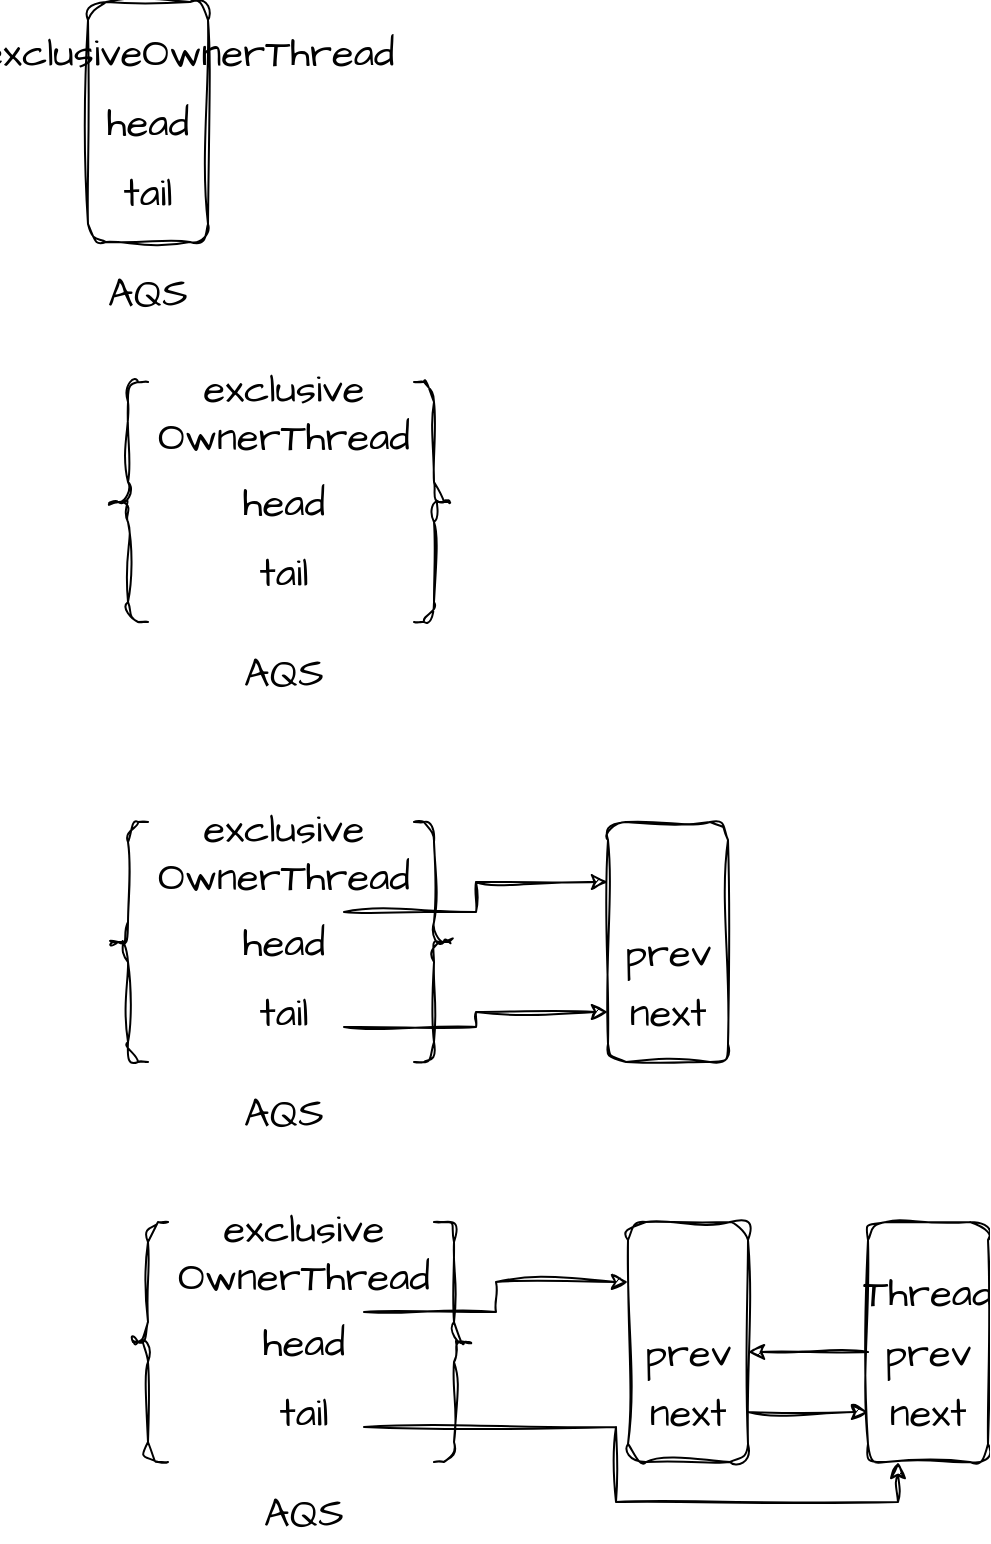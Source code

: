 <mxfile version="21.0.6" type="github">
  <diagram name="第 1 页" id="Jh1NBhiFunuxzFQaFLzN">
    <mxGraphModel dx="1605" dy="860" grid="1" gridSize="10" guides="1" tooltips="1" connect="1" arrows="1" fold="1" page="1" pageScale="1" pageWidth="850" pageHeight="1100" math="0" shadow="0">
      <root>
        <mxCell id="0" />
        <mxCell id="1" parent="0" />
        <mxCell id="8-tahkjjap_dgUBPMCS7-1" value="" style="group" vertex="1" connectable="0" parent="1">
          <mxGeometry x="80" y="90" width="80" height="160" as="geometry" />
        </mxCell>
        <mxCell id="Cfvpk1Pc3l6B2vAfMyVZ-1" value="" style="rounded=1;whiteSpace=wrap;html=1;sketch=1;hachureGap=4;jiggle=2;curveFitting=1;fontFamily=Architects Daughter;fontSource=https%3A%2F%2Ffonts.googleapis.com%2Fcss%3Ffamily%3DArchitects%2BDaughter;fontSize=20;direction=south;" parent="8-tahkjjap_dgUBPMCS7-1" vertex="1">
          <mxGeometry width="60" height="120" as="geometry" />
        </mxCell>
        <mxCell id="Cfvpk1Pc3l6B2vAfMyVZ-2" value="AQS" style="text;html=1;strokeColor=none;fillColor=none;align=center;verticalAlign=middle;whiteSpace=wrap;rounded=0;fontSize=20;fontFamily=Architects Daughter;" parent="8-tahkjjap_dgUBPMCS7-1" vertex="1">
          <mxGeometry y="130" width="60" height="30" as="geometry" />
        </mxCell>
        <mxCell id="Cfvpk1Pc3l6B2vAfMyVZ-3" value="exclusiveOwnerThread" style="text;html=1;strokeColor=none;fillColor=none;align=center;verticalAlign=middle;whiteSpace=wrap;rounded=0;fontSize=20;fontFamily=Architects Daughter;" parent="8-tahkjjap_dgUBPMCS7-1" vertex="1">
          <mxGeometry x="20" y="10" width="60" height="30" as="geometry" />
        </mxCell>
        <mxCell id="Cfvpk1Pc3l6B2vAfMyVZ-4" value="head" style="text;html=1;strokeColor=none;fillColor=none;align=center;verticalAlign=middle;whiteSpace=wrap;rounded=0;fontSize=20;fontFamily=Architects Daughter;" parent="8-tahkjjap_dgUBPMCS7-1" vertex="1">
          <mxGeometry y="45" width="60" height="30" as="geometry" />
        </mxCell>
        <mxCell id="Cfvpk1Pc3l6B2vAfMyVZ-5" value="tail" style="text;html=1;strokeColor=none;fillColor=none;align=center;verticalAlign=middle;whiteSpace=wrap;rounded=0;fontSize=20;fontFamily=Architects Daughter;" parent="8-tahkjjap_dgUBPMCS7-1" vertex="1">
          <mxGeometry y="80" width="60" height="30" as="geometry" />
        </mxCell>
        <mxCell id="8-tahkjjap_dgUBPMCS7-21" value="" style="group" vertex="1" connectable="0" parent="1">
          <mxGeometry x="90" y="280" width="173" height="160" as="geometry" />
        </mxCell>
        <mxCell id="8-tahkjjap_dgUBPMCS7-9" value="" style="shape=curlyBracket;whiteSpace=wrap;html=1;rounded=1;labelPosition=left;verticalLabelPosition=middle;align=right;verticalAlign=middle;sketch=1;hachureGap=4;jiggle=2;curveFitting=1;fontFamily=Architects Daughter;fontSource=https%3A%2F%2Ffonts.googleapis.com%2Fcss%3Ffamily%3DArchitects%2BDaughter;fontSize=20;" vertex="1" parent="8-tahkjjap_dgUBPMCS7-21">
          <mxGeometry width="20" height="120" as="geometry" />
        </mxCell>
        <mxCell id="8-tahkjjap_dgUBPMCS7-13" value="" style="shape=curlyBracket;whiteSpace=wrap;html=1;rounded=1;flipH=1;labelPosition=right;verticalLabelPosition=middle;align=left;verticalAlign=middle;sketch=1;hachureGap=4;jiggle=2;curveFitting=1;fontFamily=Architects Daughter;fontSource=https%3A%2F%2Ffonts.googleapis.com%2Fcss%3Ffamily%3DArchitects%2BDaughter;fontSize=20;" vertex="1" parent="8-tahkjjap_dgUBPMCS7-21">
          <mxGeometry x="153" width="20" height="120" as="geometry" />
        </mxCell>
        <mxCell id="8-tahkjjap_dgUBPMCS7-4" value="AQS" style="text;html=1;strokeColor=none;fillColor=none;align=center;verticalAlign=middle;whiteSpace=wrap;rounded=0;fontSize=20;fontFamily=Architects Daughter;container=0;" vertex="1" parent="8-tahkjjap_dgUBPMCS7-21">
          <mxGeometry x="58" y="130" width="60" height="30" as="geometry" />
        </mxCell>
        <mxCell id="8-tahkjjap_dgUBPMCS7-6" value="head" style="text;html=1;strokeColor=none;fillColor=none;align=center;verticalAlign=middle;whiteSpace=wrap;rounded=0;fontSize=20;fontFamily=Architects Daughter;container=0;" vertex="1" parent="8-tahkjjap_dgUBPMCS7-21">
          <mxGeometry x="58" y="45" width="60" height="30" as="geometry" />
        </mxCell>
        <mxCell id="8-tahkjjap_dgUBPMCS7-7" value="tail" style="text;html=1;strokeColor=none;fillColor=none;align=center;verticalAlign=middle;whiteSpace=wrap;rounded=0;fontSize=20;fontFamily=Architects Daughter;container=0;" vertex="1" parent="8-tahkjjap_dgUBPMCS7-21">
          <mxGeometry x="58" y="80" width="60" height="30" as="geometry" />
        </mxCell>
        <mxCell id="8-tahkjjap_dgUBPMCS7-19" value="exclusive&lt;br&gt;OwnerThread" style="text;html=1;strokeColor=none;fillColor=none;align=center;verticalAlign=middle;whiteSpace=wrap;rounded=0;fontSize=20;fontFamily=Architects Daughter;container=0;" vertex="1" parent="8-tahkjjap_dgUBPMCS7-21">
          <mxGeometry x="58" width="60" height="30" as="geometry" />
        </mxCell>
        <mxCell id="8-tahkjjap_dgUBPMCS7-23" value="" style="group" vertex="1" connectable="0" parent="1">
          <mxGeometry x="90" y="500" width="173" height="160" as="geometry" />
        </mxCell>
        <mxCell id="8-tahkjjap_dgUBPMCS7-24" value="" style="shape=curlyBracket;whiteSpace=wrap;html=1;rounded=1;labelPosition=left;verticalLabelPosition=middle;align=right;verticalAlign=middle;sketch=1;hachureGap=4;jiggle=2;curveFitting=1;fontFamily=Architects Daughter;fontSource=https%3A%2F%2Ffonts.googleapis.com%2Fcss%3Ffamily%3DArchitects%2BDaughter;fontSize=20;" vertex="1" parent="8-tahkjjap_dgUBPMCS7-23">
          <mxGeometry width="20" height="120" as="geometry" />
        </mxCell>
        <mxCell id="8-tahkjjap_dgUBPMCS7-25" value="" style="shape=curlyBracket;whiteSpace=wrap;html=1;rounded=1;flipH=1;labelPosition=right;verticalLabelPosition=middle;align=left;verticalAlign=middle;sketch=1;hachureGap=4;jiggle=2;curveFitting=1;fontFamily=Architects Daughter;fontSource=https%3A%2F%2Ffonts.googleapis.com%2Fcss%3Ffamily%3DArchitects%2BDaughter;fontSize=20;" vertex="1" parent="8-tahkjjap_dgUBPMCS7-23">
          <mxGeometry x="153" width="20" height="120" as="geometry" />
        </mxCell>
        <mxCell id="8-tahkjjap_dgUBPMCS7-26" value="AQS" style="text;html=1;strokeColor=none;fillColor=none;align=center;verticalAlign=middle;whiteSpace=wrap;rounded=0;fontSize=20;fontFamily=Architects Daughter;container=0;" vertex="1" parent="8-tahkjjap_dgUBPMCS7-23">
          <mxGeometry x="58" y="130" width="60" height="30" as="geometry" />
        </mxCell>
        <mxCell id="8-tahkjjap_dgUBPMCS7-27" value="head" style="text;html=1;strokeColor=none;fillColor=none;align=center;verticalAlign=middle;whiteSpace=wrap;rounded=0;fontSize=20;fontFamily=Architects Daughter;container=0;" vertex="1" parent="8-tahkjjap_dgUBPMCS7-23">
          <mxGeometry x="58" y="45" width="60" height="30" as="geometry" />
        </mxCell>
        <mxCell id="8-tahkjjap_dgUBPMCS7-28" value="tail" style="text;html=1;strokeColor=none;fillColor=none;align=center;verticalAlign=middle;whiteSpace=wrap;rounded=0;fontSize=20;fontFamily=Architects Daughter;container=0;" vertex="1" parent="8-tahkjjap_dgUBPMCS7-23">
          <mxGeometry x="58" y="80" width="60" height="30" as="geometry" />
        </mxCell>
        <mxCell id="8-tahkjjap_dgUBPMCS7-29" value="exclusive&lt;br&gt;OwnerThread" style="text;html=1;strokeColor=none;fillColor=none;align=center;verticalAlign=middle;whiteSpace=wrap;rounded=0;fontSize=20;fontFamily=Architects Daughter;container=0;" vertex="1" parent="8-tahkjjap_dgUBPMCS7-23">
          <mxGeometry x="58" width="60" height="30" as="geometry" />
        </mxCell>
        <mxCell id="8-tahkjjap_dgUBPMCS7-60" value="" style="group" vertex="1" connectable="0" parent="1">
          <mxGeometry x="470" y="700" width="60" height="120" as="geometry" />
        </mxCell>
        <mxCell id="8-tahkjjap_dgUBPMCS7-61" value="" style="rounded=1;whiteSpace=wrap;html=1;sketch=1;hachureGap=4;jiggle=2;curveFitting=1;fontFamily=Architects Daughter;fontSource=https%3A%2F%2Ffonts.googleapis.com%2Fcss%3Ffamily%3DArchitects%2BDaughter;fontSize=20;direction=south;container=0;" vertex="1" parent="8-tahkjjap_dgUBPMCS7-60">
          <mxGeometry width="60" height="120" as="geometry" />
        </mxCell>
        <mxCell id="8-tahkjjap_dgUBPMCS7-62" value="prev" style="text;html=1;strokeColor=none;fillColor=none;align=center;verticalAlign=middle;whiteSpace=wrap;rounded=0;fontSize=20;fontFamily=Architects Daughter;container=0;" vertex="1" parent="8-tahkjjap_dgUBPMCS7-60">
          <mxGeometry y="50" width="60" height="30" as="geometry" />
        </mxCell>
        <mxCell id="8-tahkjjap_dgUBPMCS7-63" value="next" style="text;html=1;strokeColor=none;fillColor=none;align=center;verticalAlign=middle;whiteSpace=wrap;rounded=0;fontSize=20;fontFamily=Architects Daughter;container=0;" vertex="1" parent="8-tahkjjap_dgUBPMCS7-60">
          <mxGeometry y="80" width="60" height="30" as="geometry" />
        </mxCell>
        <mxCell id="8-tahkjjap_dgUBPMCS7-73" value="Thread" style="text;html=1;strokeColor=none;fillColor=none;align=center;verticalAlign=middle;whiteSpace=wrap;rounded=0;fontSize=20;fontFamily=Architects Daughter;" vertex="1" parent="8-tahkjjap_dgUBPMCS7-60">
          <mxGeometry y="20" width="60" height="30" as="geometry" />
        </mxCell>
        <mxCell id="8-tahkjjap_dgUBPMCS7-64" value="" style="group" vertex="1" connectable="0" parent="1">
          <mxGeometry x="340" y="500" width="60" height="120" as="geometry" />
        </mxCell>
        <mxCell id="8-tahkjjap_dgUBPMCS7-65" value="" style="rounded=1;whiteSpace=wrap;html=1;sketch=1;hachureGap=4;jiggle=2;curveFitting=1;fontFamily=Architects Daughter;fontSource=https%3A%2F%2Ffonts.googleapis.com%2Fcss%3Ffamily%3DArchitects%2BDaughter;fontSize=20;direction=south;container=0;" vertex="1" parent="8-tahkjjap_dgUBPMCS7-64">
          <mxGeometry width="60" height="120" as="geometry" />
        </mxCell>
        <mxCell id="8-tahkjjap_dgUBPMCS7-66" value="prev" style="text;html=1;strokeColor=none;fillColor=none;align=center;verticalAlign=middle;whiteSpace=wrap;rounded=0;fontSize=20;fontFamily=Architects Daughter;container=0;" vertex="1" parent="8-tahkjjap_dgUBPMCS7-64">
          <mxGeometry y="50" width="60" height="30" as="geometry" />
        </mxCell>
        <mxCell id="8-tahkjjap_dgUBPMCS7-67" value="next" style="text;html=1;strokeColor=none;fillColor=none;align=center;verticalAlign=middle;whiteSpace=wrap;rounded=0;fontSize=20;fontFamily=Architects Daughter;container=0;" vertex="1" parent="8-tahkjjap_dgUBPMCS7-64">
          <mxGeometry y="80" width="60" height="30" as="geometry" />
        </mxCell>
        <mxCell id="8-tahkjjap_dgUBPMCS7-69" style="edgeStyle=orthogonalEdgeStyle;rounded=0;sketch=1;hachureGap=4;jiggle=2;curveFitting=1;orthogonalLoop=1;jettySize=auto;html=1;exitX=1;exitY=0.75;exitDx=0;exitDy=0;fontFamily=Architects Daughter;fontSource=https%3A%2F%2Ffonts.googleapis.com%2Fcss%3Ffamily%3DArchitects%2BDaughter;fontSize=16;" edge="1" parent="1" source="8-tahkjjap_dgUBPMCS7-28" target="8-tahkjjap_dgUBPMCS7-67">
          <mxGeometry relative="1" as="geometry" />
        </mxCell>
        <mxCell id="8-tahkjjap_dgUBPMCS7-71" style="edgeStyle=orthogonalEdgeStyle;rounded=0;sketch=1;hachureGap=4;jiggle=2;curveFitting=1;orthogonalLoop=1;jettySize=auto;html=1;exitX=1;exitY=0;exitDx=0;exitDy=0;entryX=0.25;entryY=1;entryDx=0;entryDy=0;fontFamily=Architects Daughter;fontSource=https%3A%2F%2Ffonts.googleapis.com%2Fcss%3Ffamily%3DArchitects%2BDaughter;fontSize=16;" edge="1" parent="1" source="8-tahkjjap_dgUBPMCS7-27" target="8-tahkjjap_dgUBPMCS7-65">
          <mxGeometry relative="1" as="geometry">
            <Array as="points">
              <mxPoint x="274" y="545" />
              <mxPoint x="274" y="530" />
            </Array>
          </mxGeometry>
        </mxCell>
        <mxCell id="8-tahkjjap_dgUBPMCS7-74" value="" style="group" vertex="1" connectable="0" parent="1">
          <mxGeometry x="100" y="700" width="173" height="160" as="geometry" />
        </mxCell>
        <mxCell id="8-tahkjjap_dgUBPMCS7-75" value="" style="shape=curlyBracket;whiteSpace=wrap;html=1;rounded=1;labelPosition=left;verticalLabelPosition=middle;align=right;verticalAlign=middle;sketch=1;hachureGap=4;jiggle=2;curveFitting=1;fontFamily=Architects Daughter;fontSource=https%3A%2F%2Ffonts.googleapis.com%2Fcss%3Ffamily%3DArchitects%2BDaughter;fontSize=20;" vertex="1" parent="8-tahkjjap_dgUBPMCS7-74">
          <mxGeometry width="20" height="120" as="geometry" />
        </mxCell>
        <mxCell id="8-tahkjjap_dgUBPMCS7-76" value="" style="shape=curlyBracket;whiteSpace=wrap;html=1;rounded=1;flipH=1;labelPosition=right;verticalLabelPosition=middle;align=left;verticalAlign=middle;sketch=1;hachureGap=4;jiggle=2;curveFitting=1;fontFamily=Architects Daughter;fontSource=https%3A%2F%2Ffonts.googleapis.com%2Fcss%3Ffamily%3DArchitects%2BDaughter;fontSize=20;" vertex="1" parent="8-tahkjjap_dgUBPMCS7-74">
          <mxGeometry x="153" width="20" height="120" as="geometry" />
        </mxCell>
        <mxCell id="8-tahkjjap_dgUBPMCS7-77" value="AQS" style="text;html=1;strokeColor=none;fillColor=none;align=center;verticalAlign=middle;whiteSpace=wrap;rounded=0;fontSize=20;fontFamily=Architects Daughter;container=0;" vertex="1" parent="8-tahkjjap_dgUBPMCS7-74">
          <mxGeometry x="58" y="130" width="60" height="30" as="geometry" />
        </mxCell>
        <mxCell id="8-tahkjjap_dgUBPMCS7-78" value="head" style="text;html=1;strokeColor=none;fillColor=none;align=center;verticalAlign=middle;whiteSpace=wrap;rounded=0;fontSize=20;fontFamily=Architects Daughter;container=0;" vertex="1" parent="8-tahkjjap_dgUBPMCS7-74">
          <mxGeometry x="58" y="45" width="60" height="30" as="geometry" />
        </mxCell>
        <mxCell id="8-tahkjjap_dgUBPMCS7-79" value="tail" style="text;html=1;strokeColor=none;fillColor=none;align=center;verticalAlign=middle;whiteSpace=wrap;rounded=0;fontSize=20;fontFamily=Architects Daughter;container=0;" vertex="1" parent="8-tahkjjap_dgUBPMCS7-74">
          <mxGeometry x="58" y="80" width="60" height="30" as="geometry" />
        </mxCell>
        <mxCell id="8-tahkjjap_dgUBPMCS7-80" value="exclusive&lt;br&gt;OwnerThread" style="text;html=1;strokeColor=none;fillColor=none;align=center;verticalAlign=middle;whiteSpace=wrap;rounded=0;fontSize=20;fontFamily=Architects Daughter;container=0;" vertex="1" parent="8-tahkjjap_dgUBPMCS7-74">
          <mxGeometry x="58" width="60" height="30" as="geometry" />
        </mxCell>
        <mxCell id="8-tahkjjap_dgUBPMCS7-81" value="" style="group" vertex="1" connectable="0" parent="1">
          <mxGeometry x="350" y="700" width="60" height="120" as="geometry" />
        </mxCell>
        <mxCell id="8-tahkjjap_dgUBPMCS7-82" value="" style="rounded=1;whiteSpace=wrap;html=1;sketch=1;hachureGap=4;jiggle=2;curveFitting=1;fontFamily=Architects Daughter;fontSource=https%3A%2F%2Ffonts.googleapis.com%2Fcss%3Ffamily%3DArchitects%2BDaughter;fontSize=20;direction=south;container=0;" vertex="1" parent="8-tahkjjap_dgUBPMCS7-81">
          <mxGeometry width="60" height="120" as="geometry" />
        </mxCell>
        <mxCell id="8-tahkjjap_dgUBPMCS7-83" value="prev" style="text;html=1;strokeColor=none;fillColor=none;align=center;verticalAlign=middle;whiteSpace=wrap;rounded=0;fontSize=20;fontFamily=Architects Daughter;container=0;" vertex="1" parent="8-tahkjjap_dgUBPMCS7-81">
          <mxGeometry y="50" width="60" height="30" as="geometry" />
        </mxCell>
        <mxCell id="8-tahkjjap_dgUBPMCS7-84" value="next" style="text;html=1;strokeColor=none;fillColor=none;align=center;verticalAlign=middle;whiteSpace=wrap;rounded=0;fontSize=20;fontFamily=Architects Daughter;container=0;" vertex="1" parent="8-tahkjjap_dgUBPMCS7-81">
          <mxGeometry y="80" width="60" height="30" as="geometry" />
        </mxCell>
        <mxCell id="8-tahkjjap_dgUBPMCS7-86" style="edgeStyle=orthogonalEdgeStyle;rounded=0;sketch=1;hachureGap=4;jiggle=2;curveFitting=1;orthogonalLoop=1;jettySize=auto;html=1;exitX=1;exitY=0;exitDx=0;exitDy=0;entryX=0.25;entryY=1;entryDx=0;entryDy=0;fontFamily=Architects Daughter;fontSource=https%3A%2F%2Ffonts.googleapis.com%2Fcss%3Ffamily%3DArchitects%2BDaughter;fontSize=16;" edge="1" parent="1" source="8-tahkjjap_dgUBPMCS7-78" target="8-tahkjjap_dgUBPMCS7-82">
          <mxGeometry relative="1" as="geometry">
            <Array as="points">
              <mxPoint x="284" y="745" />
              <mxPoint x="284" y="730" />
            </Array>
          </mxGeometry>
        </mxCell>
        <mxCell id="8-tahkjjap_dgUBPMCS7-87" style="edgeStyle=orthogonalEdgeStyle;rounded=0;sketch=1;hachureGap=4;jiggle=2;curveFitting=1;orthogonalLoop=1;jettySize=auto;html=1;exitX=1;exitY=0.75;exitDx=0;exitDy=0;entryX=1;entryY=0.75;entryDx=0;entryDy=0;fontFamily=Architects Daughter;fontSource=https%3A%2F%2Ffonts.googleapis.com%2Fcss%3Ffamily%3DArchitects%2BDaughter;fontSize=16;" edge="1" parent="1" source="8-tahkjjap_dgUBPMCS7-79" target="8-tahkjjap_dgUBPMCS7-61">
          <mxGeometry relative="1" as="geometry" />
        </mxCell>
        <mxCell id="8-tahkjjap_dgUBPMCS7-88" style="edgeStyle=orthogonalEdgeStyle;rounded=0;sketch=1;hachureGap=4;jiggle=2;curveFitting=1;orthogonalLoop=1;jettySize=auto;html=1;exitX=0;exitY=0.5;exitDx=0;exitDy=0;entryX=1;entryY=0.5;entryDx=0;entryDy=0;fontFamily=Architects Daughter;fontSource=https%3A%2F%2Ffonts.googleapis.com%2Fcss%3Ffamily%3DArchitects%2BDaughter;fontSize=16;" edge="1" parent="1" source="8-tahkjjap_dgUBPMCS7-62" target="8-tahkjjap_dgUBPMCS7-83">
          <mxGeometry relative="1" as="geometry" />
        </mxCell>
        <mxCell id="8-tahkjjap_dgUBPMCS7-89" style="edgeStyle=orthogonalEdgeStyle;rounded=0;sketch=1;hachureGap=4;jiggle=2;curveFitting=1;orthogonalLoop=1;jettySize=auto;html=1;exitX=1;exitY=0.5;exitDx=0;exitDy=0;fontFamily=Architects Daughter;fontSource=https%3A%2F%2Ffonts.googleapis.com%2Fcss%3Ffamily%3DArchitects%2BDaughter;fontSize=16;" edge="1" parent="1" source="8-tahkjjap_dgUBPMCS7-84" target="8-tahkjjap_dgUBPMCS7-63">
          <mxGeometry relative="1" as="geometry" />
        </mxCell>
      </root>
    </mxGraphModel>
  </diagram>
</mxfile>

